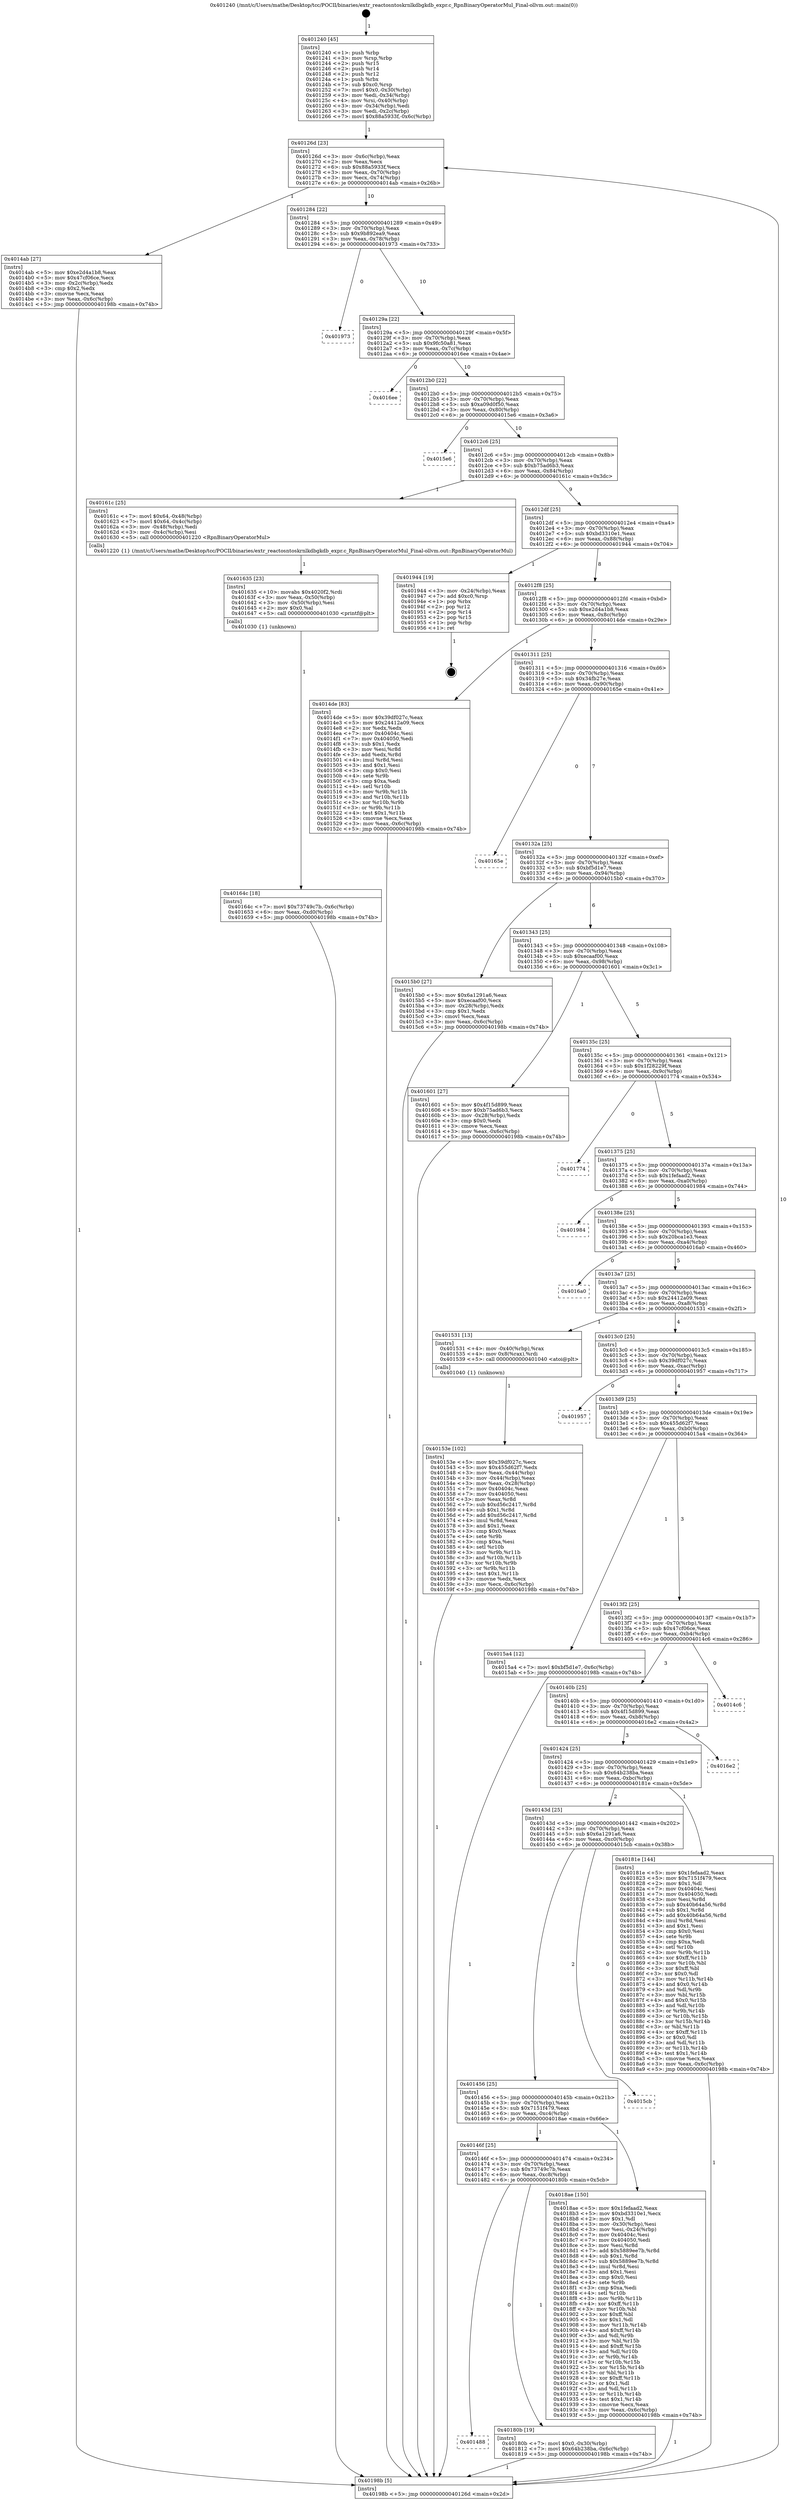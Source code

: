 digraph "0x401240" {
  label = "0x401240 (/mnt/c/Users/mathe/Desktop/tcc/POCII/binaries/extr_reactosntoskrnlkdbgkdb_expr.c_RpnBinaryOperatorMul_Final-ollvm.out::main(0))"
  labelloc = "t"
  node[shape=record]

  Entry [label="",width=0.3,height=0.3,shape=circle,fillcolor=black,style=filled]
  "0x40126d" [label="{
     0x40126d [23]\l
     | [instrs]\l
     &nbsp;&nbsp;0x40126d \<+3\>: mov -0x6c(%rbp),%eax\l
     &nbsp;&nbsp;0x401270 \<+2\>: mov %eax,%ecx\l
     &nbsp;&nbsp;0x401272 \<+6\>: sub $0x88a5933f,%ecx\l
     &nbsp;&nbsp;0x401278 \<+3\>: mov %eax,-0x70(%rbp)\l
     &nbsp;&nbsp;0x40127b \<+3\>: mov %ecx,-0x74(%rbp)\l
     &nbsp;&nbsp;0x40127e \<+6\>: je 00000000004014ab \<main+0x26b\>\l
  }"]
  "0x4014ab" [label="{
     0x4014ab [27]\l
     | [instrs]\l
     &nbsp;&nbsp;0x4014ab \<+5\>: mov $0xe2d4a1b8,%eax\l
     &nbsp;&nbsp;0x4014b0 \<+5\>: mov $0x47cf06ce,%ecx\l
     &nbsp;&nbsp;0x4014b5 \<+3\>: mov -0x2c(%rbp),%edx\l
     &nbsp;&nbsp;0x4014b8 \<+3\>: cmp $0x2,%edx\l
     &nbsp;&nbsp;0x4014bb \<+3\>: cmovne %ecx,%eax\l
     &nbsp;&nbsp;0x4014be \<+3\>: mov %eax,-0x6c(%rbp)\l
     &nbsp;&nbsp;0x4014c1 \<+5\>: jmp 000000000040198b \<main+0x74b\>\l
  }"]
  "0x401284" [label="{
     0x401284 [22]\l
     | [instrs]\l
     &nbsp;&nbsp;0x401284 \<+5\>: jmp 0000000000401289 \<main+0x49\>\l
     &nbsp;&nbsp;0x401289 \<+3\>: mov -0x70(%rbp),%eax\l
     &nbsp;&nbsp;0x40128c \<+5\>: sub $0x9b892ea9,%eax\l
     &nbsp;&nbsp;0x401291 \<+3\>: mov %eax,-0x78(%rbp)\l
     &nbsp;&nbsp;0x401294 \<+6\>: je 0000000000401973 \<main+0x733\>\l
  }"]
  "0x40198b" [label="{
     0x40198b [5]\l
     | [instrs]\l
     &nbsp;&nbsp;0x40198b \<+5\>: jmp 000000000040126d \<main+0x2d\>\l
  }"]
  "0x401240" [label="{
     0x401240 [45]\l
     | [instrs]\l
     &nbsp;&nbsp;0x401240 \<+1\>: push %rbp\l
     &nbsp;&nbsp;0x401241 \<+3\>: mov %rsp,%rbp\l
     &nbsp;&nbsp;0x401244 \<+2\>: push %r15\l
     &nbsp;&nbsp;0x401246 \<+2\>: push %r14\l
     &nbsp;&nbsp;0x401248 \<+2\>: push %r12\l
     &nbsp;&nbsp;0x40124a \<+1\>: push %rbx\l
     &nbsp;&nbsp;0x40124b \<+7\>: sub $0xc0,%rsp\l
     &nbsp;&nbsp;0x401252 \<+7\>: movl $0x0,-0x30(%rbp)\l
     &nbsp;&nbsp;0x401259 \<+3\>: mov %edi,-0x34(%rbp)\l
     &nbsp;&nbsp;0x40125c \<+4\>: mov %rsi,-0x40(%rbp)\l
     &nbsp;&nbsp;0x401260 \<+3\>: mov -0x34(%rbp),%edi\l
     &nbsp;&nbsp;0x401263 \<+3\>: mov %edi,-0x2c(%rbp)\l
     &nbsp;&nbsp;0x401266 \<+7\>: movl $0x88a5933f,-0x6c(%rbp)\l
  }"]
  Exit [label="",width=0.3,height=0.3,shape=circle,fillcolor=black,style=filled,peripheries=2]
  "0x401973" [label="{
     0x401973\l
  }", style=dashed]
  "0x40129a" [label="{
     0x40129a [22]\l
     | [instrs]\l
     &nbsp;&nbsp;0x40129a \<+5\>: jmp 000000000040129f \<main+0x5f\>\l
     &nbsp;&nbsp;0x40129f \<+3\>: mov -0x70(%rbp),%eax\l
     &nbsp;&nbsp;0x4012a2 \<+5\>: sub $0x9fc50a81,%eax\l
     &nbsp;&nbsp;0x4012a7 \<+3\>: mov %eax,-0x7c(%rbp)\l
     &nbsp;&nbsp;0x4012aa \<+6\>: je 00000000004016ee \<main+0x4ae\>\l
  }"]
  "0x401488" [label="{
     0x401488\l
  }", style=dashed]
  "0x4016ee" [label="{
     0x4016ee\l
  }", style=dashed]
  "0x4012b0" [label="{
     0x4012b0 [22]\l
     | [instrs]\l
     &nbsp;&nbsp;0x4012b0 \<+5\>: jmp 00000000004012b5 \<main+0x75\>\l
     &nbsp;&nbsp;0x4012b5 \<+3\>: mov -0x70(%rbp),%eax\l
     &nbsp;&nbsp;0x4012b8 \<+5\>: sub $0xa09d0f50,%eax\l
     &nbsp;&nbsp;0x4012bd \<+3\>: mov %eax,-0x80(%rbp)\l
     &nbsp;&nbsp;0x4012c0 \<+6\>: je 00000000004015e6 \<main+0x3a6\>\l
  }"]
  "0x40180b" [label="{
     0x40180b [19]\l
     | [instrs]\l
     &nbsp;&nbsp;0x40180b \<+7\>: movl $0x0,-0x30(%rbp)\l
     &nbsp;&nbsp;0x401812 \<+7\>: movl $0x64b238ba,-0x6c(%rbp)\l
     &nbsp;&nbsp;0x401819 \<+5\>: jmp 000000000040198b \<main+0x74b\>\l
  }"]
  "0x4015e6" [label="{
     0x4015e6\l
  }", style=dashed]
  "0x4012c6" [label="{
     0x4012c6 [25]\l
     | [instrs]\l
     &nbsp;&nbsp;0x4012c6 \<+5\>: jmp 00000000004012cb \<main+0x8b\>\l
     &nbsp;&nbsp;0x4012cb \<+3\>: mov -0x70(%rbp),%eax\l
     &nbsp;&nbsp;0x4012ce \<+5\>: sub $0xb75ad6b3,%eax\l
     &nbsp;&nbsp;0x4012d3 \<+6\>: mov %eax,-0x84(%rbp)\l
     &nbsp;&nbsp;0x4012d9 \<+6\>: je 000000000040161c \<main+0x3dc\>\l
  }"]
  "0x40146f" [label="{
     0x40146f [25]\l
     | [instrs]\l
     &nbsp;&nbsp;0x40146f \<+5\>: jmp 0000000000401474 \<main+0x234\>\l
     &nbsp;&nbsp;0x401474 \<+3\>: mov -0x70(%rbp),%eax\l
     &nbsp;&nbsp;0x401477 \<+5\>: sub $0x73749c7b,%eax\l
     &nbsp;&nbsp;0x40147c \<+6\>: mov %eax,-0xc8(%rbp)\l
     &nbsp;&nbsp;0x401482 \<+6\>: je 000000000040180b \<main+0x5cb\>\l
  }"]
  "0x40161c" [label="{
     0x40161c [25]\l
     | [instrs]\l
     &nbsp;&nbsp;0x40161c \<+7\>: movl $0x64,-0x48(%rbp)\l
     &nbsp;&nbsp;0x401623 \<+7\>: movl $0x64,-0x4c(%rbp)\l
     &nbsp;&nbsp;0x40162a \<+3\>: mov -0x48(%rbp),%edi\l
     &nbsp;&nbsp;0x40162d \<+3\>: mov -0x4c(%rbp),%esi\l
     &nbsp;&nbsp;0x401630 \<+5\>: call 0000000000401220 \<RpnBinaryOperatorMul\>\l
     | [calls]\l
     &nbsp;&nbsp;0x401220 \{1\} (/mnt/c/Users/mathe/Desktop/tcc/POCII/binaries/extr_reactosntoskrnlkdbgkdb_expr.c_RpnBinaryOperatorMul_Final-ollvm.out::RpnBinaryOperatorMul)\l
  }"]
  "0x4012df" [label="{
     0x4012df [25]\l
     | [instrs]\l
     &nbsp;&nbsp;0x4012df \<+5\>: jmp 00000000004012e4 \<main+0xa4\>\l
     &nbsp;&nbsp;0x4012e4 \<+3\>: mov -0x70(%rbp),%eax\l
     &nbsp;&nbsp;0x4012e7 \<+5\>: sub $0xbd3310e1,%eax\l
     &nbsp;&nbsp;0x4012ec \<+6\>: mov %eax,-0x88(%rbp)\l
     &nbsp;&nbsp;0x4012f2 \<+6\>: je 0000000000401944 \<main+0x704\>\l
  }"]
  "0x4018ae" [label="{
     0x4018ae [150]\l
     | [instrs]\l
     &nbsp;&nbsp;0x4018ae \<+5\>: mov $0x1fefaad2,%eax\l
     &nbsp;&nbsp;0x4018b3 \<+5\>: mov $0xbd3310e1,%ecx\l
     &nbsp;&nbsp;0x4018b8 \<+2\>: mov $0x1,%dl\l
     &nbsp;&nbsp;0x4018ba \<+3\>: mov -0x30(%rbp),%esi\l
     &nbsp;&nbsp;0x4018bd \<+3\>: mov %esi,-0x24(%rbp)\l
     &nbsp;&nbsp;0x4018c0 \<+7\>: mov 0x40404c,%esi\l
     &nbsp;&nbsp;0x4018c7 \<+7\>: mov 0x404050,%edi\l
     &nbsp;&nbsp;0x4018ce \<+3\>: mov %esi,%r8d\l
     &nbsp;&nbsp;0x4018d1 \<+7\>: add $0x5889ee7b,%r8d\l
     &nbsp;&nbsp;0x4018d8 \<+4\>: sub $0x1,%r8d\l
     &nbsp;&nbsp;0x4018dc \<+7\>: sub $0x5889ee7b,%r8d\l
     &nbsp;&nbsp;0x4018e3 \<+4\>: imul %r8d,%esi\l
     &nbsp;&nbsp;0x4018e7 \<+3\>: and $0x1,%esi\l
     &nbsp;&nbsp;0x4018ea \<+3\>: cmp $0x0,%esi\l
     &nbsp;&nbsp;0x4018ed \<+4\>: sete %r9b\l
     &nbsp;&nbsp;0x4018f1 \<+3\>: cmp $0xa,%edi\l
     &nbsp;&nbsp;0x4018f4 \<+4\>: setl %r10b\l
     &nbsp;&nbsp;0x4018f8 \<+3\>: mov %r9b,%r11b\l
     &nbsp;&nbsp;0x4018fb \<+4\>: xor $0xff,%r11b\l
     &nbsp;&nbsp;0x4018ff \<+3\>: mov %r10b,%bl\l
     &nbsp;&nbsp;0x401902 \<+3\>: xor $0xff,%bl\l
     &nbsp;&nbsp;0x401905 \<+3\>: xor $0x1,%dl\l
     &nbsp;&nbsp;0x401908 \<+3\>: mov %r11b,%r14b\l
     &nbsp;&nbsp;0x40190b \<+4\>: and $0xff,%r14b\l
     &nbsp;&nbsp;0x40190f \<+3\>: and %dl,%r9b\l
     &nbsp;&nbsp;0x401912 \<+3\>: mov %bl,%r15b\l
     &nbsp;&nbsp;0x401915 \<+4\>: and $0xff,%r15b\l
     &nbsp;&nbsp;0x401919 \<+3\>: and %dl,%r10b\l
     &nbsp;&nbsp;0x40191c \<+3\>: or %r9b,%r14b\l
     &nbsp;&nbsp;0x40191f \<+3\>: or %r10b,%r15b\l
     &nbsp;&nbsp;0x401922 \<+3\>: xor %r15b,%r14b\l
     &nbsp;&nbsp;0x401925 \<+3\>: or %bl,%r11b\l
     &nbsp;&nbsp;0x401928 \<+4\>: xor $0xff,%r11b\l
     &nbsp;&nbsp;0x40192c \<+3\>: or $0x1,%dl\l
     &nbsp;&nbsp;0x40192f \<+3\>: and %dl,%r11b\l
     &nbsp;&nbsp;0x401932 \<+3\>: or %r11b,%r14b\l
     &nbsp;&nbsp;0x401935 \<+4\>: test $0x1,%r14b\l
     &nbsp;&nbsp;0x401939 \<+3\>: cmovne %ecx,%eax\l
     &nbsp;&nbsp;0x40193c \<+3\>: mov %eax,-0x6c(%rbp)\l
     &nbsp;&nbsp;0x40193f \<+5\>: jmp 000000000040198b \<main+0x74b\>\l
  }"]
  "0x401944" [label="{
     0x401944 [19]\l
     | [instrs]\l
     &nbsp;&nbsp;0x401944 \<+3\>: mov -0x24(%rbp),%eax\l
     &nbsp;&nbsp;0x401947 \<+7\>: add $0xc0,%rsp\l
     &nbsp;&nbsp;0x40194e \<+1\>: pop %rbx\l
     &nbsp;&nbsp;0x40194f \<+2\>: pop %r12\l
     &nbsp;&nbsp;0x401951 \<+2\>: pop %r14\l
     &nbsp;&nbsp;0x401953 \<+2\>: pop %r15\l
     &nbsp;&nbsp;0x401955 \<+1\>: pop %rbp\l
     &nbsp;&nbsp;0x401956 \<+1\>: ret\l
  }"]
  "0x4012f8" [label="{
     0x4012f8 [25]\l
     | [instrs]\l
     &nbsp;&nbsp;0x4012f8 \<+5\>: jmp 00000000004012fd \<main+0xbd\>\l
     &nbsp;&nbsp;0x4012fd \<+3\>: mov -0x70(%rbp),%eax\l
     &nbsp;&nbsp;0x401300 \<+5\>: sub $0xe2d4a1b8,%eax\l
     &nbsp;&nbsp;0x401305 \<+6\>: mov %eax,-0x8c(%rbp)\l
     &nbsp;&nbsp;0x40130b \<+6\>: je 00000000004014de \<main+0x29e\>\l
  }"]
  "0x401456" [label="{
     0x401456 [25]\l
     | [instrs]\l
     &nbsp;&nbsp;0x401456 \<+5\>: jmp 000000000040145b \<main+0x21b\>\l
     &nbsp;&nbsp;0x40145b \<+3\>: mov -0x70(%rbp),%eax\l
     &nbsp;&nbsp;0x40145e \<+5\>: sub $0x7151f479,%eax\l
     &nbsp;&nbsp;0x401463 \<+6\>: mov %eax,-0xc4(%rbp)\l
     &nbsp;&nbsp;0x401469 \<+6\>: je 00000000004018ae \<main+0x66e\>\l
  }"]
  "0x4014de" [label="{
     0x4014de [83]\l
     | [instrs]\l
     &nbsp;&nbsp;0x4014de \<+5\>: mov $0x39df027c,%eax\l
     &nbsp;&nbsp;0x4014e3 \<+5\>: mov $0x24412a09,%ecx\l
     &nbsp;&nbsp;0x4014e8 \<+2\>: xor %edx,%edx\l
     &nbsp;&nbsp;0x4014ea \<+7\>: mov 0x40404c,%esi\l
     &nbsp;&nbsp;0x4014f1 \<+7\>: mov 0x404050,%edi\l
     &nbsp;&nbsp;0x4014f8 \<+3\>: sub $0x1,%edx\l
     &nbsp;&nbsp;0x4014fb \<+3\>: mov %esi,%r8d\l
     &nbsp;&nbsp;0x4014fe \<+3\>: add %edx,%r8d\l
     &nbsp;&nbsp;0x401501 \<+4\>: imul %r8d,%esi\l
     &nbsp;&nbsp;0x401505 \<+3\>: and $0x1,%esi\l
     &nbsp;&nbsp;0x401508 \<+3\>: cmp $0x0,%esi\l
     &nbsp;&nbsp;0x40150b \<+4\>: sete %r9b\l
     &nbsp;&nbsp;0x40150f \<+3\>: cmp $0xa,%edi\l
     &nbsp;&nbsp;0x401512 \<+4\>: setl %r10b\l
     &nbsp;&nbsp;0x401516 \<+3\>: mov %r9b,%r11b\l
     &nbsp;&nbsp;0x401519 \<+3\>: and %r10b,%r11b\l
     &nbsp;&nbsp;0x40151c \<+3\>: xor %r10b,%r9b\l
     &nbsp;&nbsp;0x40151f \<+3\>: or %r9b,%r11b\l
     &nbsp;&nbsp;0x401522 \<+4\>: test $0x1,%r11b\l
     &nbsp;&nbsp;0x401526 \<+3\>: cmovne %ecx,%eax\l
     &nbsp;&nbsp;0x401529 \<+3\>: mov %eax,-0x6c(%rbp)\l
     &nbsp;&nbsp;0x40152c \<+5\>: jmp 000000000040198b \<main+0x74b\>\l
  }"]
  "0x401311" [label="{
     0x401311 [25]\l
     | [instrs]\l
     &nbsp;&nbsp;0x401311 \<+5\>: jmp 0000000000401316 \<main+0xd6\>\l
     &nbsp;&nbsp;0x401316 \<+3\>: mov -0x70(%rbp),%eax\l
     &nbsp;&nbsp;0x401319 \<+5\>: sub $0x34fb27e,%eax\l
     &nbsp;&nbsp;0x40131e \<+6\>: mov %eax,-0x90(%rbp)\l
     &nbsp;&nbsp;0x401324 \<+6\>: je 000000000040165e \<main+0x41e\>\l
  }"]
  "0x4015cb" [label="{
     0x4015cb\l
  }", style=dashed]
  "0x40165e" [label="{
     0x40165e\l
  }", style=dashed]
  "0x40132a" [label="{
     0x40132a [25]\l
     | [instrs]\l
     &nbsp;&nbsp;0x40132a \<+5\>: jmp 000000000040132f \<main+0xef\>\l
     &nbsp;&nbsp;0x40132f \<+3\>: mov -0x70(%rbp),%eax\l
     &nbsp;&nbsp;0x401332 \<+5\>: sub $0xbf5d1e7,%eax\l
     &nbsp;&nbsp;0x401337 \<+6\>: mov %eax,-0x94(%rbp)\l
     &nbsp;&nbsp;0x40133d \<+6\>: je 00000000004015b0 \<main+0x370\>\l
  }"]
  "0x40143d" [label="{
     0x40143d [25]\l
     | [instrs]\l
     &nbsp;&nbsp;0x40143d \<+5\>: jmp 0000000000401442 \<main+0x202\>\l
     &nbsp;&nbsp;0x401442 \<+3\>: mov -0x70(%rbp),%eax\l
     &nbsp;&nbsp;0x401445 \<+5\>: sub $0x6a1291a6,%eax\l
     &nbsp;&nbsp;0x40144a \<+6\>: mov %eax,-0xc0(%rbp)\l
     &nbsp;&nbsp;0x401450 \<+6\>: je 00000000004015cb \<main+0x38b\>\l
  }"]
  "0x4015b0" [label="{
     0x4015b0 [27]\l
     | [instrs]\l
     &nbsp;&nbsp;0x4015b0 \<+5\>: mov $0x6a1291a6,%eax\l
     &nbsp;&nbsp;0x4015b5 \<+5\>: mov $0xecaaf00,%ecx\l
     &nbsp;&nbsp;0x4015ba \<+3\>: mov -0x28(%rbp),%edx\l
     &nbsp;&nbsp;0x4015bd \<+3\>: cmp $0x1,%edx\l
     &nbsp;&nbsp;0x4015c0 \<+3\>: cmovl %ecx,%eax\l
     &nbsp;&nbsp;0x4015c3 \<+3\>: mov %eax,-0x6c(%rbp)\l
     &nbsp;&nbsp;0x4015c6 \<+5\>: jmp 000000000040198b \<main+0x74b\>\l
  }"]
  "0x401343" [label="{
     0x401343 [25]\l
     | [instrs]\l
     &nbsp;&nbsp;0x401343 \<+5\>: jmp 0000000000401348 \<main+0x108\>\l
     &nbsp;&nbsp;0x401348 \<+3\>: mov -0x70(%rbp),%eax\l
     &nbsp;&nbsp;0x40134b \<+5\>: sub $0xecaaf00,%eax\l
     &nbsp;&nbsp;0x401350 \<+6\>: mov %eax,-0x98(%rbp)\l
     &nbsp;&nbsp;0x401356 \<+6\>: je 0000000000401601 \<main+0x3c1\>\l
  }"]
  "0x40181e" [label="{
     0x40181e [144]\l
     | [instrs]\l
     &nbsp;&nbsp;0x40181e \<+5\>: mov $0x1fefaad2,%eax\l
     &nbsp;&nbsp;0x401823 \<+5\>: mov $0x7151f479,%ecx\l
     &nbsp;&nbsp;0x401828 \<+2\>: mov $0x1,%dl\l
     &nbsp;&nbsp;0x40182a \<+7\>: mov 0x40404c,%esi\l
     &nbsp;&nbsp;0x401831 \<+7\>: mov 0x404050,%edi\l
     &nbsp;&nbsp;0x401838 \<+3\>: mov %esi,%r8d\l
     &nbsp;&nbsp;0x40183b \<+7\>: sub $0x40b64a56,%r8d\l
     &nbsp;&nbsp;0x401842 \<+4\>: sub $0x1,%r8d\l
     &nbsp;&nbsp;0x401846 \<+7\>: add $0x40b64a56,%r8d\l
     &nbsp;&nbsp;0x40184d \<+4\>: imul %r8d,%esi\l
     &nbsp;&nbsp;0x401851 \<+3\>: and $0x1,%esi\l
     &nbsp;&nbsp;0x401854 \<+3\>: cmp $0x0,%esi\l
     &nbsp;&nbsp;0x401857 \<+4\>: sete %r9b\l
     &nbsp;&nbsp;0x40185b \<+3\>: cmp $0xa,%edi\l
     &nbsp;&nbsp;0x40185e \<+4\>: setl %r10b\l
     &nbsp;&nbsp;0x401862 \<+3\>: mov %r9b,%r11b\l
     &nbsp;&nbsp;0x401865 \<+4\>: xor $0xff,%r11b\l
     &nbsp;&nbsp;0x401869 \<+3\>: mov %r10b,%bl\l
     &nbsp;&nbsp;0x40186c \<+3\>: xor $0xff,%bl\l
     &nbsp;&nbsp;0x40186f \<+3\>: xor $0x0,%dl\l
     &nbsp;&nbsp;0x401872 \<+3\>: mov %r11b,%r14b\l
     &nbsp;&nbsp;0x401875 \<+4\>: and $0x0,%r14b\l
     &nbsp;&nbsp;0x401879 \<+3\>: and %dl,%r9b\l
     &nbsp;&nbsp;0x40187c \<+3\>: mov %bl,%r15b\l
     &nbsp;&nbsp;0x40187f \<+4\>: and $0x0,%r15b\l
     &nbsp;&nbsp;0x401883 \<+3\>: and %dl,%r10b\l
     &nbsp;&nbsp;0x401886 \<+3\>: or %r9b,%r14b\l
     &nbsp;&nbsp;0x401889 \<+3\>: or %r10b,%r15b\l
     &nbsp;&nbsp;0x40188c \<+3\>: xor %r15b,%r14b\l
     &nbsp;&nbsp;0x40188f \<+3\>: or %bl,%r11b\l
     &nbsp;&nbsp;0x401892 \<+4\>: xor $0xff,%r11b\l
     &nbsp;&nbsp;0x401896 \<+3\>: or $0x0,%dl\l
     &nbsp;&nbsp;0x401899 \<+3\>: and %dl,%r11b\l
     &nbsp;&nbsp;0x40189c \<+3\>: or %r11b,%r14b\l
     &nbsp;&nbsp;0x40189f \<+4\>: test $0x1,%r14b\l
     &nbsp;&nbsp;0x4018a3 \<+3\>: cmovne %ecx,%eax\l
     &nbsp;&nbsp;0x4018a6 \<+3\>: mov %eax,-0x6c(%rbp)\l
     &nbsp;&nbsp;0x4018a9 \<+5\>: jmp 000000000040198b \<main+0x74b\>\l
  }"]
  "0x401601" [label="{
     0x401601 [27]\l
     | [instrs]\l
     &nbsp;&nbsp;0x401601 \<+5\>: mov $0x4f15d899,%eax\l
     &nbsp;&nbsp;0x401606 \<+5\>: mov $0xb75ad6b3,%ecx\l
     &nbsp;&nbsp;0x40160b \<+3\>: mov -0x28(%rbp),%edx\l
     &nbsp;&nbsp;0x40160e \<+3\>: cmp $0x0,%edx\l
     &nbsp;&nbsp;0x401611 \<+3\>: cmove %ecx,%eax\l
     &nbsp;&nbsp;0x401614 \<+3\>: mov %eax,-0x6c(%rbp)\l
     &nbsp;&nbsp;0x401617 \<+5\>: jmp 000000000040198b \<main+0x74b\>\l
  }"]
  "0x40135c" [label="{
     0x40135c [25]\l
     | [instrs]\l
     &nbsp;&nbsp;0x40135c \<+5\>: jmp 0000000000401361 \<main+0x121\>\l
     &nbsp;&nbsp;0x401361 \<+3\>: mov -0x70(%rbp),%eax\l
     &nbsp;&nbsp;0x401364 \<+5\>: sub $0x1f28229f,%eax\l
     &nbsp;&nbsp;0x401369 \<+6\>: mov %eax,-0x9c(%rbp)\l
     &nbsp;&nbsp;0x40136f \<+6\>: je 0000000000401774 \<main+0x534\>\l
  }"]
  "0x401424" [label="{
     0x401424 [25]\l
     | [instrs]\l
     &nbsp;&nbsp;0x401424 \<+5\>: jmp 0000000000401429 \<main+0x1e9\>\l
     &nbsp;&nbsp;0x401429 \<+3\>: mov -0x70(%rbp),%eax\l
     &nbsp;&nbsp;0x40142c \<+5\>: sub $0x64b238ba,%eax\l
     &nbsp;&nbsp;0x401431 \<+6\>: mov %eax,-0xbc(%rbp)\l
     &nbsp;&nbsp;0x401437 \<+6\>: je 000000000040181e \<main+0x5de\>\l
  }"]
  "0x401774" [label="{
     0x401774\l
  }", style=dashed]
  "0x401375" [label="{
     0x401375 [25]\l
     | [instrs]\l
     &nbsp;&nbsp;0x401375 \<+5\>: jmp 000000000040137a \<main+0x13a\>\l
     &nbsp;&nbsp;0x40137a \<+3\>: mov -0x70(%rbp),%eax\l
     &nbsp;&nbsp;0x40137d \<+5\>: sub $0x1fefaad2,%eax\l
     &nbsp;&nbsp;0x401382 \<+6\>: mov %eax,-0xa0(%rbp)\l
     &nbsp;&nbsp;0x401388 \<+6\>: je 0000000000401984 \<main+0x744\>\l
  }"]
  "0x4016e2" [label="{
     0x4016e2\l
  }", style=dashed]
  "0x401984" [label="{
     0x401984\l
  }", style=dashed]
  "0x40138e" [label="{
     0x40138e [25]\l
     | [instrs]\l
     &nbsp;&nbsp;0x40138e \<+5\>: jmp 0000000000401393 \<main+0x153\>\l
     &nbsp;&nbsp;0x401393 \<+3\>: mov -0x70(%rbp),%eax\l
     &nbsp;&nbsp;0x401396 \<+5\>: sub $0x20bca1e3,%eax\l
     &nbsp;&nbsp;0x40139b \<+6\>: mov %eax,-0xa4(%rbp)\l
     &nbsp;&nbsp;0x4013a1 \<+6\>: je 00000000004016a0 \<main+0x460\>\l
  }"]
  "0x40140b" [label="{
     0x40140b [25]\l
     | [instrs]\l
     &nbsp;&nbsp;0x40140b \<+5\>: jmp 0000000000401410 \<main+0x1d0\>\l
     &nbsp;&nbsp;0x401410 \<+3\>: mov -0x70(%rbp),%eax\l
     &nbsp;&nbsp;0x401413 \<+5\>: sub $0x4f15d899,%eax\l
     &nbsp;&nbsp;0x401418 \<+6\>: mov %eax,-0xb8(%rbp)\l
     &nbsp;&nbsp;0x40141e \<+6\>: je 00000000004016e2 \<main+0x4a2\>\l
  }"]
  "0x4016a0" [label="{
     0x4016a0\l
  }", style=dashed]
  "0x4013a7" [label="{
     0x4013a7 [25]\l
     | [instrs]\l
     &nbsp;&nbsp;0x4013a7 \<+5\>: jmp 00000000004013ac \<main+0x16c\>\l
     &nbsp;&nbsp;0x4013ac \<+3\>: mov -0x70(%rbp),%eax\l
     &nbsp;&nbsp;0x4013af \<+5\>: sub $0x24412a09,%eax\l
     &nbsp;&nbsp;0x4013b4 \<+6\>: mov %eax,-0xa8(%rbp)\l
     &nbsp;&nbsp;0x4013ba \<+6\>: je 0000000000401531 \<main+0x2f1\>\l
  }"]
  "0x4014c6" [label="{
     0x4014c6\l
  }", style=dashed]
  "0x401531" [label="{
     0x401531 [13]\l
     | [instrs]\l
     &nbsp;&nbsp;0x401531 \<+4\>: mov -0x40(%rbp),%rax\l
     &nbsp;&nbsp;0x401535 \<+4\>: mov 0x8(%rax),%rdi\l
     &nbsp;&nbsp;0x401539 \<+5\>: call 0000000000401040 \<atoi@plt\>\l
     | [calls]\l
     &nbsp;&nbsp;0x401040 \{1\} (unknown)\l
  }"]
  "0x4013c0" [label="{
     0x4013c0 [25]\l
     | [instrs]\l
     &nbsp;&nbsp;0x4013c0 \<+5\>: jmp 00000000004013c5 \<main+0x185\>\l
     &nbsp;&nbsp;0x4013c5 \<+3\>: mov -0x70(%rbp),%eax\l
     &nbsp;&nbsp;0x4013c8 \<+5\>: sub $0x39df027c,%eax\l
     &nbsp;&nbsp;0x4013cd \<+6\>: mov %eax,-0xac(%rbp)\l
     &nbsp;&nbsp;0x4013d3 \<+6\>: je 0000000000401957 \<main+0x717\>\l
  }"]
  "0x40153e" [label="{
     0x40153e [102]\l
     | [instrs]\l
     &nbsp;&nbsp;0x40153e \<+5\>: mov $0x39df027c,%ecx\l
     &nbsp;&nbsp;0x401543 \<+5\>: mov $0x455d62f7,%edx\l
     &nbsp;&nbsp;0x401548 \<+3\>: mov %eax,-0x44(%rbp)\l
     &nbsp;&nbsp;0x40154b \<+3\>: mov -0x44(%rbp),%eax\l
     &nbsp;&nbsp;0x40154e \<+3\>: mov %eax,-0x28(%rbp)\l
     &nbsp;&nbsp;0x401551 \<+7\>: mov 0x40404c,%eax\l
     &nbsp;&nbsp;0x401558 \<+7\>: mov 0x404050,%esi\l
     &nbsp;&nbsp;0x40155f \<+3\>: mov %eax,%r8d\l
     &nbsp;&nbsp;0x401562 \<+7\>: sub $0xd56c2417,%r8d\l
     &nbsp;&nbsp;0x401569 \<+4\>: sub $0x1,%r8d\l
     &nbsp;&nbsp;0x40156d \<+7\>: add $0xd56c2417,%r8d\l
     &nbsp;&nbsp;0x401574 \<+4\>: imul %r8d,%eax\l
     &nbsp;&nbsp;0x401578 \<+3\>: and $0x1,%eax\l
     &nbsp;&nbsp;0x40157b \<+3\>: cmp $0x0,%eax\l
     &nbsp;&nbsp;0x40157e \<+4\>: sete %r9b\l
     &nbsp;&nbsp;0x401582 \<+3\>: cmp $0xa,%esi\l
     &nbsp;&nbsp;0x401585 \<+4\>: setl %r10b\l
     &nbsp;&nbsp;0x401589 \<+3\>: mov %r9b,%r11b\l
     &nbsp;&nbsp;0x40158c \<+3\>: and %r10b,%r11b\l
     &nbsp;&nbsp;0x40158f \<+3\>: xor %r10b,%r9b\l
     &nbsp;&nbsp;0x401592 \<+3\>: or %r9b,%r11b\l
     &nbsp;&nbsp;0x401595 \<+4\>: test $0x1,%r11b\l
     &nbsp;&nbsp;0x401599 \<+3\>: cmovne %edx,%ecx\l
     &nbsp;&nbsp;0x40159c \<+3\>: mov %ecx,-0x6c(%rbp)\l
     &nbsp;&nbsp;0x40159f \<+5\>: jmp 000000000040198b \<main+0x74b\>\l
  }"]
  "0x40164c" [label="{
     0x40164c [18]\l
     | [instrs]\l
     &nbsp;&nbsp;0x40164c \<+7\>: movl $0x73749c7b,-0x6c(%rbp)\l
     &nbsp;&nbsp;0x401653 \<+6\>: mov %eax,-0xd0(%rbp)\l
     &nbsp;&nbsp;0x401659 \<+5\>: jmp 000000000040198b \<main+0x74b\>\l
  }"]
  "0x401957" [label="{
     0x401957\l
  }", style=dashed]
  "0x4013d9" [label="{
     0x4013d9 [25]\l
     | [instrs]\l
     &nbsp;&nbsp;0x4013d9 \<+5\>: jmp 00000000004013de \<main+0x19e\>\l
     &nbsp;&nbsp;0x4013de \<+3\>: mov -0x70(%rbp),%eax\l
     &nbsp;&nbsp;0x4013e1 \<+5\>: sub $0x455d62f7,%eax\l
     &nbsp;&nbsp;0x4013e6 \<+6\>: mov %eax,-0xb0(%rbp)\l
     &nbsp;&nbsp;0x4013ec \<+6\>: je 00000000004015a4 \<main+0x364\>\l
  }"]
  "0x401635" [label="{
     0x401635 [23]\l
     | [instrs]\l
     &nbsp;&nbsp;0x401635 \<+10\>: movabs $0x4020f2,%rdi\l
     &nbsp;&nbsp;0x40163f \<+3\>: mov %eax,-0x50(%rbp)\l
     &nbsp;&nbsp;0x401642 \<+3\>: mov -0x50(%rbp),%esi\l
     &nbsp;&nbsp;0x401645 \<+2\>: mov $0x0,%al\l
     &nbsp;&nbsp;0x401647 \<+5\>: call 0000000000401030 \<printf@plt\>\l
     | [calls]\l
     &nbsp;&nbsp;0x401030 \{1\} (unknown)\l
  }"]
  "0x4015a4" [label="{
     0x4015a4 [12]\l
     | [instrs]\l
     &nbsp;&nbsp;0x4015a4 \<+7\>: movl $0xbf5d1e7,-0x6c(%rbp)\l
     &nbsp;&nbsp;0x4015ab \<+5\>: jmp 000000000040198b \<main+0x74b\>\l
  }"]
  "0x4013f2" [label="{
     0x4013f2 [25]\l
     | [instrs]\l
     &nbsp;&nbsp;0x4013f2 \<+5\>: jmp 00000000004013f7 \<main+0x1b7\>\l
     &nbsp;&nbsp;0x4013f7 \<+3\>: mov -0x70(%rbp),%eax\l
     &nbsp;&nbsp;0x4013fa \<+5\>: sub $0x47cf06ce,%eax\l
     &nbsp;&nbsp;0x4013ff \<+6\>: mov %eax,-0xb4(%rbp)\l
     &nbsp;&nbsp;0x401405 \<+6\>: je 00000000004014c6 \<main+0x286\>\l
  }"]
  Entry -> "0x401240" [label=" 1"]
  "0x40126d" -> "0x4014ab" [label=" 1"]
  "0x40126d" -> "0x401284" [label=" 10"]
  "0x4014ab" -> "0x40198b" [label=" 1"]
  "0x401240" -> "0x40126d" [label=" 1"]
  "0x40198b" -> "0x40126d" [label=" 10"]
  "0x401944" -> Exit [label=" 1"]
  "0x401284" -> "0x401973" [label=" 0"]
  "0x401284" -> "0x40129a" [label=" 10"]
  "0x4018ae" -> "0x40198b" [label=" 1"]
  "0x40129a" -> "0x4016ee" [label=" 0"]
  "0x40129a" -> "0x4012b0" [label=" 10"]
  "0x40181e" -> "0x40198b" [label=" 1"]
  "0x4012b0" -> "0x4015e6" [label=" 0"]
  "0x4012b0" -> "0x4012c6" [label=" 10"]
  "0x40180b" -> "0x40198b" [label=" 1"]
  "0x4012c6" -> "0x40161c" [label=" 1"]
  "0x4012c6" -> "0x4012df" [label=" 9"]
  "0x40146f" -> "0x40180b" [label=" 1"]
  "0x4012df" -> "0x401944" [label=" 1"]
  "0x4012df" -> "0x4012f8" [label=" 8"]
  "0x40146f" -> "0x401488" [label=" 0"]
  "0x4012f8" -> "0x4014de" [label=" 1"]
  "0x4012f8" -> "0x401311" [label=" 7"]
  "0x4014de" -> "0x40198b" [label=" 1"]
  "0x401456" -> "0x4018ae" [label=" 1"]
  "0x401311" -> "0x40165e" [label=" 0"]
  "0x401311" -> "0x40132a" [label=" 7"]
  "0x401456" -> "0x40146f" [label=" 1"]
  "0x40132a" -> "0x4015b0" [label=" 1"]
  "0x40132a" -> "0x401343" [label=" 6"]
  "0x40143d" -> "0x4015cb" [label=" 0"]
  "0x401343" -> "0x401601" [label=" 1"]
  "0x401343" -> "0x40135c" [label=" 5"]
  "0x40143d" -> "0x401456" [label=" 2"]
  "0x40135c" -> "0x401774" [label=" 0"]
  "0x40135c" -> "0x401375" [label=" 5"]
  "0x401424" -> "0x40181e" [label=" 1"]
  "0x401375" -> "0x401984" [label=" 0"]
  "0x401375" -> "0x40138e" [label=" 5"]
  "0x401424" -> "0x40143d" [label=" 2"]
  "0x40138e" -> "0x4016a0" [label=" 0"]
  "0x40138e" -> "0x4013a7" [label=" 5"]
  "0x40140b" -> "0x4016e2" [label=" 0"]
  "0x4013a7" -> "0x401531" [label=" 1"]
  "0x4013a7" -> "0x4013c0" [label=" 4"]
  "0x401531" -> "0x40153e" [label=" 1"]
  "0x40153e" -> "0x40198b" [label=" 1"]
  "0x40140b" -> "0x401424" [label=" 3"]
  "0x4013c0" -> "0x401957" [label=" 0"]
  "0x4013c0" -> "0x4013d9" [label=" 4"]
  "0x4013f2" -> "0x4014c6" [label=" 0"]
  "0x4013d9" -> "0x4015a4" [label=" 1"]
  "0x4013d9" -> "0x4013f2" [label=" 3"]
  "0x4015a4" -> "0x40198b" [label=" 1"]
  "0x4015b0" -> "0x40198b" [label=" 1"]
  "0x401601" -> "0x40198b" [label=" 1"]
  "0x40161c" -> "0x401635" [label=" 1"]
  "0x401635" -> "0x40164c" [label=" 1"]
  "0x40164c" -> "0x40198b" [label=" 1"]
  "0x4013f2" -> "0x40140b" [label=" 3"]
}
